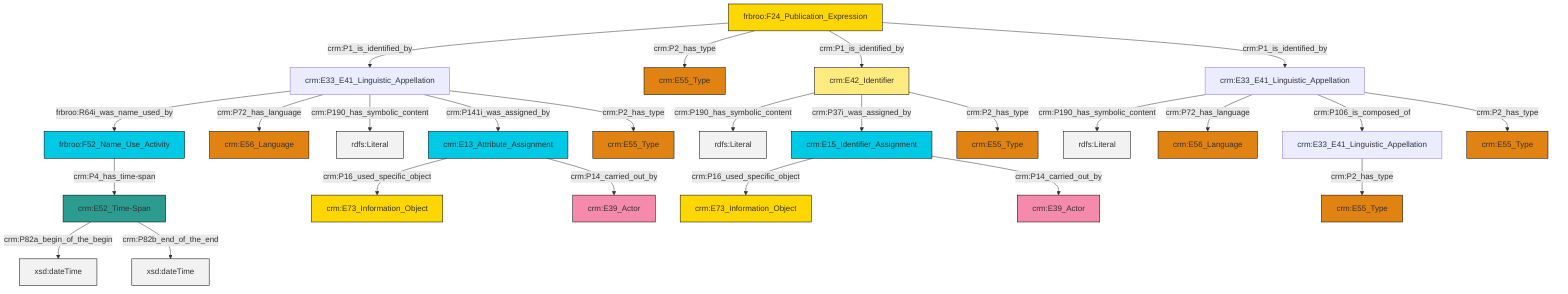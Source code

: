 graph TD
classDef Literal fill:#f2f2f2,stroke:#000000;
classDef CRM_Entity fill:#FFFFFF,stroke:#000000;
classDef Temporal_Entity fill:#00C9E6, stroke:#000000;
classDef Type fill:#E18312, stroke:#000000;
classDef Time-Span fill:#2C9C91, stroke:#000000;
classDef Appellation fill:#FFEB7F, stroke:#000000;
classDef Place fill:#008836, stroke:#000000;
classDef Persistent_Item fill:#B266B2, stroke:#000000;
classDef Conceptual_Object fill:#FFD700, stroke:#000000;
classDef Physical_Thing fill:#D2B48C, stroke:#000000;
classDef Actor fill:#f58aad, stroke:#000000;
classDef PC_Classes fill:#4ce600, stroke:#000000;
classDef Multi fill:#cccccc,stroke:#000000;

0["crm:E42_Identifier"]:::Appellation -->|crm:P190_has_symbolic_content| 1[rdfs:Literal]:::Literal
2["frbroo:F52_Name_Use_Activity"]:::Temporal_Entity -->|crm:P4_has_time-span| 3["crm:E52_Time-Span"]:::Time-Span
4["crm:E13_Attribute_Assignment"]:::Temporal_Entity -->|crm:P16_used_specific_object| 5["crm:E73_Information_Object"]:::Conceptual_Object
6["crm:E33_E41_Linguistic_Appellation"]:::Default -->|crm:P190_has_symbolic_content| 7[rdfs:Literal]:::Literal
8["frbroo:F24_Publication_Expression"]:::Conceptual_Object -->|crm:P1_is_identified_by| 10["crm:E33_E41_Linguistic_Appellation"]:::Default
10["crm:E33_E41_Linguistic_Appellation"]:::Default -->|frbroo:R64i_was_name_used_by| 2["frbroo:F52_Name_Use_Activity"]:::Temporal_Entity
0["crm:E42_Identifier"]:::Appellation -->|crm:P37i_was_assigned_by| 13["crm:E15_Identifier_Assignment"]:::Temporal_Entity
10["crm:E33_E41_Linguistic_Appellation"]:::Default -->|crm:P72_has_language| 19["crm:E56_Language"]:::Type
0["crm:E42_Identifier"]:::Appellation -->|crm:P2_has_type| 20["crm:E55_Type"]:::Type
3["crm:E52_Time-Span"]:::Time-Span -->|crm:P82a_begin_of_the_begin| 24[xsd:dateTime]:::Literal
4["crm:E13_Attribute_Assignment"]:::Temporal_Entity -->|crm:P14_carried_out_by| 25["crm:E39_Actor"]:::Actor
10["crm:E33_E41_Linguistic_Appellation"]:::Default -->|crm:P190_has_symbolic_content| 34[rdfs:Literal]:::Literal
6["crm:E33_E41_Linguistic_Appellation"]:::Default -->|crm:P72_has_language| 17["crm:E56_Language"]:::Type
13["crm:E15_Identifier_Assignment"]:::Temporal_Entity -->|crm:P16_used_specific_object| 21["crm:E73_Information_Object"]:::Conceptual_Object
6["crm:E33_E41_Linguistic_Appellation"]:::Default -->|crm:P106_is_composed_of| 26["crm:E33_E41_Linguistic_Appellation"]:::Default
8["frbroo:F24_Publication_Expression"]:::Conceptual_Object -->|crm:P2_has_type| 15["crm:E55_Type"]:::Type
10["crm:E33_E41_Linguistic_Appellation"]:::Default -->|crm:P141i_was_assigned_by| 4["crm:E13_Attribute_Assignment"]:::Temporal_Entity
10["crm:E33_E41_Linguistic_Appellation"]:::Default -->|crm:P2_has_type| 29["crm:E55_Type"]:::Type
3["crm:E52_Time-Span"]:::Time-Span -->|crm:P82b_end_of_the_end| 38[xsd:dateTime]:::Literal
6["crm:E33_E41_Linguistic_Appellation"]:::Default -->|crm:P2_has_type| 39["crm:E55_Type"]:::Type
8["frbroo:F24_Publication_Expression"]:::Conceptual_Object -->|crm:P1_is_identified_by| 0["crm:E42_Identifier"]:::Appellation
8["frbroo:F24_Publication_Expression"]:::Conceptual_Object -->|crm:P1_is_identified_by| 6["crm:E33_E41_Linguistic_Appellation"]:::Default
13["crm:E15_Identifier_Assignment"]:::Temporal_Entity -->|crm:P14_carried_out_by| 11["crm:E39_Actor"]:::Actor
26["crm:E33_E41_Linguistic_Appellation"]:::Default -->|crm:P2_has_type| 44["crm:E55_Type"]:::Type